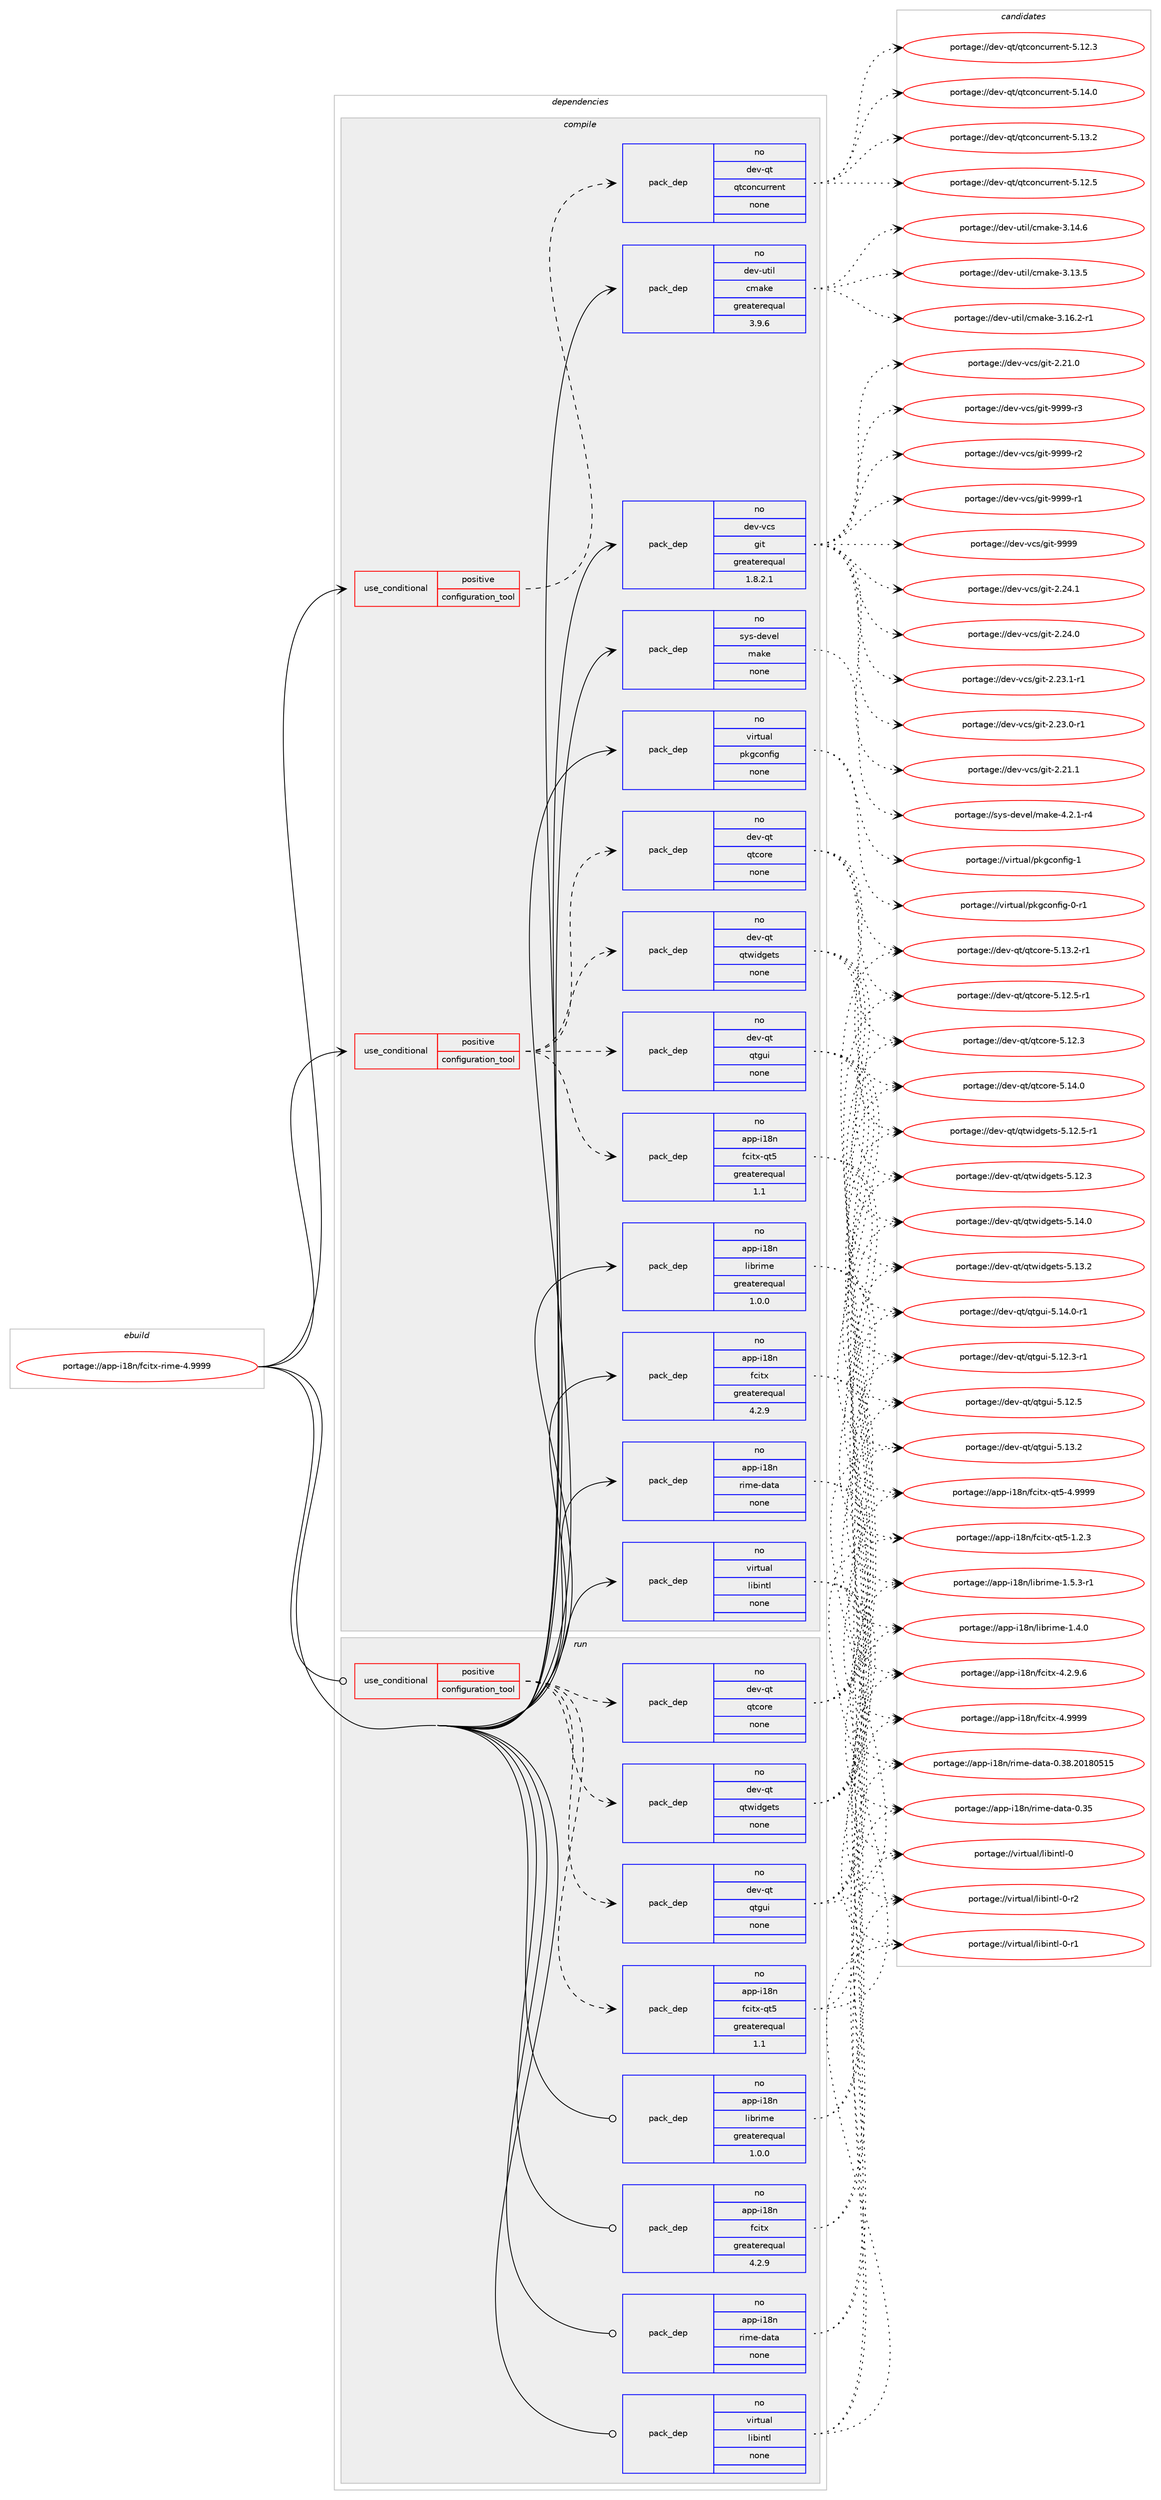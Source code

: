 digraph prolog {

# *************
# Graph options
# *************

newrank=true;
concentrate=true;
compound=true;
graph [rankdir=LR,fontname=Helvetica,fontsize=10,ranksep=1.5];#, ranksep=2.5, nodesep=0.2];
edge  [arrowhead=vee];
node  [fontname=Helvetica,fontsize=10];

# **********
# The ebuild
# **********

subgraph cluster_leftcol {
color=gray;
rank=same;
label=<<i>ebuild</i>>;
id [label="portage://app-i18n/fcitx-rime-4.9999", color=red, width=4, href="../app-i18n/fcitx-rime-4.9999.svg"];
}

# ****************
# The dependencies
# ****************

subgraph cluster_midcol {
color=gray;
label=<<i>dependencies</i>>;
subgraph cluster_compile {
fillcolor="#eeeeee";
style=filled;
label=<<i>compile</i>>;
subgraph cond144999 {
dependency618977 [label=<<TABLE BORDER="0" CELLBORDER="1" CELLSPACING="0" CELLPADDING="4"><TR><TD ROWSPAN="3" CELLPADDING="10">use_conditional</TD></TR><TR><TD>positive</TD></TR><TR><TD>configuration_tool</TD></TR></TABLE>>, shape=none, color=red];
subgraph pack465672 {
dependency618978 [label=<<TABLE BORDER="0" CELLBORDER="1" CELLSPACING="0" CELLPADDING="4" WIDTH="220"><TR><TD ROWSPAN="6" CELLPADDING="30">pack_dep</TD></TR><TR><TD WIDTH="110">no</TD></TR><TR><TD>app-i18n</TD></TR><TR><TD>fcitx-qt5</TD></TR><TR><TD>greaterequal</TD></TR><TR><TD>1.1</TD></TR></TABLE>>, shape=none, color=blue];
}
dependency618977:e -> dependency618978:w [weight=20,style="dashed",arrowhead="vee"];
subgraph pack465673 {
dependency618979 [label=<<TABLE BORDER="0" CELLBORDER="1" CELLSPACING="0" CELLPADDING="4" WIDTH="220"><TR><TD ROWSPAN="6" CELLPADDING="30">pack_dep</TD></TR><TR><TD WIDTH="110">no</TD></TR><TR><TD>dev-qt</TD></TR><TR><TD>qtcore</TD></TR><TR><TD>none</TD></TR><TR><TD></TD></TR></TABLE>>, shape=none, color=blue];
}
dependency618977:e -> dependency618979:w [weight=20,style="dashed",arrowhead="vee"];
subgraph pack465674 {
dependency618980 [label=<<TABLE BORDER="0" CELLBORDER="1" CELLSPACING="0" CELLPADDING="4" WIDTH="220"><TR><TD ROWSPAN="6" CELLPADDING="30">pack_dep</TD></TR><TR><TD WIDTH="110">no</TD></TR><TR><TD>dev-qt</TD></TR><TR><TD>qtgui</TD></TR><TR><TD>none</TD></TR><TR><TD></TD></TR></TABLE>>, shape=none, color=blue];
}
dependency618977:e -> dependency618980:w [weight=20,style="dashed",arrowhead="vee"];
subgraph pack465675 {
dependency618981 [label=<<TABLE BORDER="0" CELLBORDER="1" CELLSPACING="0" CELLPADDING="4" WIDTH="220"><TR><TD ROWSPAN="6" CELLPADDING="30">pack_dep</TD></TR><TR><TD WIDTH="110">no</TD></TR><TR><TD>dev-qt</TD></TR><TR><TD>qtwidgets</TD></TR><TR><TD>none</TD></TR><TR><TD></TD></TR></TABLE>>, shape=none, color=blue];
}
dependency618977:e -> dependency618981:w [weight=20,style="dashed",arrowhead="vee"];
}
id:e -> dependency618977:w [weight=20,style="solid",arrowhead="vee"];
subgraph cond145000 {
dependency618982 [label=<<TABLE BORDER="0" CELLBORDER="1" CELLSPACING="0" CELLPADDING="4"><TR><TD ROWSPAN="3" CELLPADDING="10">use_conditional</TD></TR><TR><TD>positive</TD></TR><TR><TD>configuration_tool</TD></TR></TABLE>>, shape=none, color=red];
subgraph pack465676 {
dependency618983 [label=<<TABLE BORDER="0" CELLBORDER="1" CELLSPACING="0" CELLPADDING="4" WIDTH="220"><TR><TD ROWSPAN="6" CELLPADDING="30">pack_dep</TD></TR><TR><TD WIDTH="110">no</TD></TR><TR><TD>dev-qt</TD></TR><TR><TD>qtconcurrent</TD></TR><TR><TD>none</TD></TR><TR><TD></TD></TR></TABLE>>, shape=none, color=blue];
}
dependency618982:e -> dependency618983:w [weight=20,style="dashed",arrowhead="vee"];
}
id:e -> dependency618982:w [weight=20,style="solid",arrowhead="vee"];
subgraph pack465677 {
dependency618984 [label=<<TABLE BORDER="0" CELLBORDER="1" CELLSPACING="0" CELLPADDING="4" WIDTH="220"><TR><TD ROWSPAN="6" CELLPADDING="30">pack_dep</TD></TR><TR><TD WIDTH="110">no</TD></TR><TR><TD>app-i18n</TD></TR><TR><TD>fcitx</TD></TR><TR><TD>greaterequal</TD></TR><TR><TD>4.2.9</TD></TR></TABLE>>, shape=none, color=blue];
}
id:e -> dependency618984:w [weight=20,style="solid",arrowhead="vee"];
subgraph pack465678 {
dependency618985 [label=<<TABLE BORDER="0" CELLBORDER="1" CELLSPACING="0" CELLPADDING="4" WIDTH="220"><TR><TD ROWSPAN="6" CELLPADDING="30">pack_dep</TD></TR><TR><TD WIDTH="110">no</TD></TR><TR><TD>app-i18n</TD></TR><TR><TD>librime</TD></TR><TR><TD>greaterequal</TD></TR><TR><TD>1.0.0</TD></TR></TABLE>>, shape=none, color=blue];
}
id:e -> dependency618985:w [weight=20,style="solid",arrowhead="vee"];
subgraph pack465679 {
dependency618986 [label=<<TABLE BORDER="0" CELLBORDER="1" CELLSPACING="0" CELLPADDING="4" WIDTH="220"><TR><TD ROWSPAN="6" CELLPADDING="30">pack_dep</TD></TR><TR><TD WIDTH="110">no</TD></TR><TR><TD>app-i18n</TD></TR><TR><TD>rime-data</TD></TR><TR><TD>none</TD></TR><TR><TD></TD></TR></TABLE>>, shape=none, color=blue];
}
id:e -> dependency618986:w [weight=20,style="solid",arrowhead="vee"];
subgraph pack465680 {
dependency618987 [label=<<TABLE BORDER="0" CELLBORDER="1" CELLSPACING="0" CELLPADDING="4" WIDTH="220"><TR><TD ROWSPAN="6" CELLPADDING="30">pack_dep</TD></TR><TR><TD WIDTH="110">no</TD></TR><TR><TD>dev-util</TD></TR><TR><TD>cmake</TD></TR><TR><TD>greaterequal</TD></TR><TR><TD>3.9.6</TD></TR></TABLE>>, shape=none, color=blue];
}
id:e -> dependency618987:w [weight=20,style="solid",arrowhead="vee"];
subgraph pack465681 {
dependency618988 [label=<<TABLE BORDER="0" CELLBORDER="1" CELLSPACING="0" CELLPADDING="4" WIDTH="220"><TR><TD ROWSPAN="6" CELLPADDING="30">pack_dep</TD></TR><TR><TD WIDTH="110">no</TD></TR><TR><TD>dev-vcs</TD></TR><TR><TD>git</TD></TR><TR><TD>greaterequal</TD></TR><TR><TD>1.8.2.1</TD></TR></TABLE>>, shape=none, color=blue];
}
id:e -> dependency618988:w [weight=20,style="solid",arrowhead="vee"];
subgraph pack465682 {
dependency618989 [label=<<TABLE BORDER="0" CELLBORDER="1" CELLSPACING="0" CELLPADDING="4" WIDTH="220"><TR><TD ROWSPAN="6" CELLPADDING="30">pack_dep</TD></TR><TR><TD WIDTH="110">no</TD></TR><TR><TD>sys-devel</TD></TR><TR><TD>make</TD></TR><TR><TD>none</TD></TR><TR><TD></TD></TR></TABLE>>, shape=none, color=blue];
}
id:e -> dependency618989:w [weight=20,style="solid",arrowhead="vee"];
subgraph pack465683 {
dependency618990 [label=<<TABLE BORDER="0" CELLBORDER="1" CELLSPACING="0" CELLPADDING="4" WIDTH="220"><TR><TD ROWSPAN="6" CELLPADDING="30">pack_dep</TD></TR><TR><TD WIDTH="110">no</TD></TR><TR><TD>virtual</TD></TR><TR><TD>libintl</TD></TR><TR><TD>none</TD></TR><TR><TD></TD></TR></TABLE>>, shape=none, color=blue];
}
id:e -> dependency618990:w [weight=20,style="solid",arrowhead="vee"];
subgraph pack465684 {
dependency618991 [label=<<TABLE BORDER="0" CELLBORDER="1" CELLSPACING="0" CELLPADDING="4" WIDTH="220"><TR><TD ROWSPAN="6" CELLPADDING="30">pack_dep</TD></TR><TR><TD WIDTH="110">no</TD></TR><TR><TD>virtual</TD></TR><TR><TD>pkgconfig</TD></TR><TR><TD>none</TD></TR><TR><TD></TD></TR></TABLE>>, shape=none, color=blue];
}
id:e -> dependency618991:w [weight=20,style="solid",arrowhead="vee"];
}
subgraph cluster_compileandrun {
fillcolor="#eeeeee";
style=filled;
label=<<i>compile and run</i>>;
}
subgraph cluster_run {
fillcolor="#eeeeee";
style=filled;
label=<<i>run</i>>;
subgraph cond145001 {
dependency618992 [label=<<TABLE BORDER="0" CELLBORDER="1" CELLSPACING="0" CELLPADDING="4"><TR><TD ROWSPAN="3" CELLPADDING="10">use_conditional</TD></TR><TR><TD>positive</TD></TR><TR><TD>configuration_tool</TD></TR></TABLE>>, shape=none, color=red];
subgraph pack465685 {
dependency618993 [label=<<TABLE BORDER="0" CELLBORDER="1" CELLSPACING="0" CELLPADDING="4" WIDTH="220"><TR><TD ROWSPAN="6" CELLPADDING="30">pack_dep</TD></TR><TR><TD WIDTH="110">no</TD></TR><TR><TD>app-i18n</TD></TR><TR><TD>fcitx-qt5</TD></TR><TR><TD>greaterequal</TD></TR><TR><TD>1.1</TD></TR></TABLE>>, shape=none, color=blue];
}
dependency618992:e -> dependency618993:w [weight=20,style="dashed",arrowhead="vee"];
subgraph pack465686 {
dependency618994 [label=<<TABLE BORDER="0" CELLBORDER="1" CELLSPACING="0" CELLPADDING="4" WIDTH="220"><TR><TD ROWSPAN="6" CELLPADDING="30">pack_dep</TD></TR><TR><TD WIDTH="110">no</TD></TR><TR><TD>dev-qt</TD></TR><TR><TD>qtcore</TD></TR><TR><TD>none</TD></TR><TR><TD></TD></TR></TABLE>>, shape=none, color=blue];
}
dependency618992:e -> dependency618994:w [weight=20,style="dashed",arrowhead="vee"];
subgraph pack465687 {
dependency618995 [label=<<TABLE BORDER="0" CELLBORDER="1" CELLSPACING="0" CELLPADDING="4" WIDTH="220"><TR><TD ROWSPAN="6" CELLPADDING="30">pack_dep</TD></TR><TR><TD WIDTH="110">no</TD></TR><TR><TD>dev-qt</TD></TR><TR><TD>qtgui</TD></TR><TR><TD>none</TD></TR><TR><TD></TD></TR></TABLE>>, shape=none, color=blue];
}
dependency618992:e -> dependency618995:w [weight=20,style="dashed",arrowhead="vee"];
subgraph pack465688 {
dependency618996 [label=<<TABLE BORDER="0" CELLBORDER="1" CELLSPACING="0" CELLPADDING="4" WIDTH="220"><TR><TD ROWSPAN="6" CELLPADDING="30">pack_dep</TD></TR><TR><TD WIDTH="110">no</TD></TR><TR><TD>dev-qt</TD></TR><TR><TD>qtwidgets</TD></TR><TR><TD>none</TD></TR><TR><TD></TD></TR></TABLE>>, shape=none, color=blue];
}
dependency618992:e -> dependency618996:w [weight=20,style="dashed",arrowhead="vee"];
}
id:e -> dependency618992:w [weight=20,style="solid",arrowhead="odot"];
subgraph pack465689 {
dependency618997 [label=<<TABLE BORDER="0" CELLBORDER="1" CELLSPACING="0" CELLPADDING="4" WIDTH="220"><TR><TD ROWSPAN="6" CELLPADDING="30">pack_dep</TD></TR><TR><TD WIDTH="110">no</TD></TR><TR><TD>app-i18n</TD></TR><TR><TD>fcitx</TD></TR><TR><TD>greaterequal</TD></TR><TR><TD>4.2.9</TD></TR></TABLE>>, shape=none, color=blue];
}
id:e -> dependency618997:w [weight=20,style="solid",arrowhead="odot"];
subgraph pack465690 {
dependency618998 [label=<<TABLE BORDER="0" CELLBORDER="1" CELLSPACING="0" CELLPADDING="4" WIDTH="220"><TR><TD ROWSPAN="6" CELLPADDING="30">pack_dep</TD></TR><TR><TD WIDTH="110">no</TD></TR><TR><TD>app-i18n</TD></TR><TR><TD>librime</TD></TR><TR><TD>greaterequal</TD></TR><TR><TD>1.0.0</TD></TR></TABLE>>, shape=none, color=blue];
}
id:e -> dependency618998:w [weight=20,style="solid",arrowhead="odot"];
subgraph pack465691 {
dependency618999 [label=<<TABLE BORDER="0" CELLBORDER="1" CELLSPACING="0" CELLPADDING="4" WIDTH="220"><TR><TD ROWSPAN="6" CELLPADDING="30">pack_dep</TD></TR><TR><TD WIDTH="110">no</TD></TR><TR><TD>app-i18n</TD></TR><TR><TD>rime-data</TD></TR><TR><TD>none</TD></TR><TR><TD></TD></TR></TABLE>>, shape=none, color=blue];
}
id:e -> dependency618999:w [weight=20,style="solid",arrowhead="odot"];
subgraph pack465692 {
dependency619000 [label=<<TABLE BORDER="0" CELLBORDER="1" CELLSPACING="0" CELLPADDING="4" WIDTH="220"><TR><TD ROWSPAN="6" CELLPADDING="30">pack_dep</TD></TR><TR><TD WIDTH="110">no</TD></TR><TR><TD>virtual</TD></TR><TR><TD>libintl</TD></TR><TR><TD>none</TD></TR><TR><TD></TD></TR></TABLE>>, shape=none, color=blue];
}
id:e -> dependency619000:w [weight=20,style="solid",arrowhead="odot"];
}
}

# **************
# The candidates
# **************

subgraph cluster_choices {
rank=same;
color=gray;
label=<<i>candidates</i>>;

subgraph choice465672 {
color=black;
nodesep=1;
choice971121124510549561104710299105116120451131165345524657575757 [label="portage://app-i18n/fcitx-qt5-4.9999", color=red, width=4,href="../app-i18n/fcitx-qt5-4.9999.svg"];
choice9711211245105495611047102991051161204511311653454946504651 [label="portage://app-i18n/fcitx-qt5-1.2.3", color=red, width=4,href="../app-i18n/fcitx-qt5-1.2.3.svg"];
dependency618978:e -> choice971121124510549561104710299105116120451131165345524657575757:w [style=dotted,weight="100"];
dependency618978:e -> choice9711211245105495611047102991051161204511311653454946504651:w [style=dotted,weight="100"];
}
subgraph choice465673 {
color=black;
nodesep=1;
choice10010111845113116471131169911111410145534649524648 [label="portage://dev-qt/qtcore-5.14.0", color=red, width=4,href="../dev-qt/qtcore-5.14.0.svg"];
choice100101118451131164711311699111114101455346495146504511449 [label="portage://dev-qt/qtcore-5.13.2-r1", color=red, width=4,href="../dev-qt/qtcore-5.13.2-r1.svg"];
choice100101118451131164711311699111114101455346495046534511449 [label="portage://dev-qt/qtcore-5.12.5-r1", color=red, width=4,href="../dev-qt/qtcore-5.12.5-r1.svg"];
choice10010111845113116471131169911111410145534649504651 [label="portage://dev-qt/qtcore-5.12.3", color=red, width=4,href="../dev-qt/qtcore-5.12.3.svg"];
dependency618979:e -> choice10010111845113116471131169911111410145534649524648:w [style=dotted,weight="100"];
dependency618979:e -> choice100101118451131164711311699111114101455346495146504511449:w [style=dotted,weight="100"];
dependency618979:e -> choice100101118451131164711311699111114101455346495046534511449:w [style=dotted,weight="100"];
dependency618979:e -> choice10010111845113116471131169911111410145534649504651:w [style=dotted,weight="100"];
}
subgraph choice465674 {
color=black;
nodesep=1;
choice1001011184511311647113116103117105455346495246484511449 [label="portage://dev-qt/qtgui-5.14.0-r1", color=red, width=4,href="../dev-qt/qtgui-5.14.0-r1.svg"];
choice100101118451131164711311610311710545534649514650 [label="portage://dev-qt/qtgui-5.13.2", color=red, width=4,href="../dev-qt/qtgui-5.13.2.svg"];
choice100101118451131164711311610311710545534649504653 [label="portage://dev-qt/qtgui-5.12.5", color=red, width=4,href="../dev-qt/qtgui-5.12.5.svg"];
choice1001011184511311647113116103117105455346495046514511449 [label="portage://dev-qt/qtgui-5.12.3-r1", color=red, width=4,href="../dev-qt/qtgui-5.12.3-r1.svg"];
dependency618980:e -> choice1001011184511311647113116103117105455346495246484511449:w [style=dotted,weight="100"];
dependency618980:e -> choice100101118451131164711311610311710545534649514650:w [style=dotted,weight="100"];
dependency618980:e -> choice100101118451131164711311610311710545534649504653:w [style=dotted,weight="100"];
dependency618980:e -> choice1001011184511311647113116103117105455346495046514511449:w [style=dotted,weight="100"];
}
subgraph choice465675 {
color=black;
nodesep=1;
choice100101118451131164711311611910510010310111611545534649524648 [label="portage://dev-qt/qtwidgets-5.14.0", color=red, width=4,href="../dev-qt/qtwidgets-5.14.0.svg"];
choice100101118451131164711311611910510010310111611545534649514650 [label="portage://dev-qt/qtwidgets-5.13.2", color=red, width=4,href="../dev-qt/qtwidgets-5.13.2.svg"];
choice1001011184511311647113116119105100103101116115455346495046534511449 [label="portage://dev-qt/qtwidgets-5.12.5-r1", color=red, width=4,href="../dev-qt/qtwidgets-5.12.5-r1.svg"];
choice100101118451131164711311611910510010310111611545534649504651 [label="portage://dev-qt/qtwidgets-5.12.3", color=red, width=4,href="../dev-qt/qtwidgets-5.12.3.svg"];
dependency618981:e -> choice100101118451131164711311611910510010310111611545534649524648:w [style=dotted,weight="100"];
dependency618981:e -> choice100101118451131164711311611910510010310111611545534649514650:w [style=dotted,weight="100"];
dependency618981:e -> choice1001011184511311647113116119105100103101116115455346495046534511449:w [style=dotted,weight="100"];
dependency618981:e -> choice100101118451131164711311611910510010310111611545534649504651:w [style=dotted,weight="100"];
}
subgraph choice465676 {
color=black;
nodesep=1;
choice1001011184511311647113116991111109911711411410111011645534649524648 [label="portage://dev-qt/qtconcurrent-5.14.0", color=red, width=4,href="../dev-qt/qtconcurrent-5.14.0.svg"];
choice1001011184511311647113116991111109911711411410111011645534649514650 [label="portage://dev-qt/qtconcurrent-5.13.2", color=red, width=4,href="../dev-qt/qtconcurrent-5.13.2.svg"];
choice1001011184511311647113116991111109911711411410111011645534649504653 [label="portage://dev-qt/qtconcurrent-5.12.5", color=red, width=4,href="../dev-qt/qtconcurrent-5.12.5.svg"];
choice1001011184511311647113116991111109911711411410111011645534649504651 [label="portage://dev-qt/qtconcurrent-5.12.3", color=red, width=4,href="../dev-qt/qtconcurrent-5.12.3.svg"];
dependency618983:e -> choice1001011184511311647113116991111109911711411410111011645534649524648:w [style=dotted,weight="100"];
dependency618983:e -> choice1001011184511311647113116991111109911711411410111011645534649514650:w [style=dotted,weight="100"];
dependency618983:e -> choice1001011184511311647113116991111109911711411410111011645534649504653:w [style=dotted,weight="100"];
dependency618983:e -> choice1001011184511311647113116991111109911711411410111011645534649504651:w [style=dotted,weight="100"];
}
subgraph choice465677 {
color=black;
nodesep=1;
choice97112112451054956110471029910511612045524657575757 [label="portage://app-i18n/fcitx-4.9999", color=red, width=4,href="../app-i18n/fcitx-4.9999.svg"];
choice9711211245105495611047102991051161204552465046574654 [label="portage://app-i18n/fcitx-4.2.9.6", color=red, width=4,href="../app-i18n/fcitx-4.2.9.6.svg"];
dependency618984:e -> choice97112112451054956110471029910511612045524657575757:w [style=dotted,weight="100"];
dependency618984:e -> choice9711211245105495611047102991051161204552465046574654:w [style=dotted,weight="100"];
}
subgraph choice465678 {
color=black;
nodesep=1;
choice9711211245105495611047108105981141051091014549465346514511449 [label="portage://app-i18n/librime-1.5.3-r1", color=red, width=4,href="../app-i18n/librime-1.5.3-r1.svg"];
choice971121124510549561104710810598114105109101454946524648 [label="portage://app-i18n/librime-1.4.0", color=red, width=4,href="../app-i18n/librime-1.4.0.svg"];
dependency618985:e -> choice9711211245105495611047108105981141051091014549465346514511449:w [style=dotted,weight="100"];
dependency618985:e -> choice971121124510549561104710810598114105109101454946524648:w [style=dotted,weight="100"];
}
subgraph choice465679 {
color=black;
nodesep=1;
choice97112112451054956110471141051091014510097116974548465156465048495648534953 [label="portage://app-i18n/rime-data-0.38.20180515", color=red, width=4,href="../app-i18n/rime-data-0.38.20180515.svg"];
choice97112112451054956110471141051091014510097116974548465153 [label="portage://app-i18n/rime-data-0.35", color=red, width=4,href="../app-i18n/rime-data-0.35.svg"];
dependency618986:e -> choice97112112451054956110471141051091014510097116974548465156465048495648534953:w [style=dotted,weight="100"];
dependency618986:e -> choice97112112451054956110471141051091014510097116974548465153:w [style=dotted,weight="100"];
}
subgraph choice465680 {
color=black;
nodesep=1;
choice10010111845117116105108479910997107101455146495446504511449 [label="portage://dev-util/cmake-3.16.2-r1", color=red, width=4,href="../dev-util/cmake-3.16.2-r1.svg"];
choice1001011184511711610510847991099710710145514649524654 [label="portage://dev-util/cmake-3.14.6", color=red, width=4,href="../dev-util/cmake-3.14.6.svg"];
choice1001011184511711610510847991099710710145514649514653 [label="portage://dev-util/cmake-3.13.5", color=red, width=4,href="../dev-util/cmake-3.13.5.svg"];
dependency618987:e -> choice10010111845117116105108479910997107101455146495446504511449:w [style=dotted,weight="100"];
dependency618987:e -> choice1001011184511711610510847991099710710145514649524654:w [style=dotted,weight="100"];
dependency618987:e -> choice1001011184511711610510847991099710710145514649514653:w [style=dotted,weight="100"];
}
subgraph choice465681 {
color=black;
nodesep=1;
choice10010111845118991154710310511645575757574511451 [label="portage://dev-vcs/git-9999-r3", color=red, width=4,href="../dev-vcs/git-9999-r3.svg"];
choice10010111845118991154710310511645575757574511450 [label="portage://dev-vcs/git-9999-r2", color=red, width=4,href="../dev-vcs/git-9999-r2.svg"];
choice10010111845118991154710310511645575757574511449 [label="portage://dev-vcs/git-9999-r1", color=red, width=4,href="../dev-vcs/git-9999-r1.svg"];
choice1001011184511899115471031051164557575757 [label="portage://dev-vcs/git-9999", color=red, width=4,href="../dev-vcs/git-9999.svg"];
choice10010111845118991154710310511645504650524649 [label="portage://dev-vcs/git-2.24.1", color=red, width=4,href="../dev-vcs/git-2.24.1.svg"];
choice10010111845118991154710310511645504650524648 [label="portage://dev-vcs/git-2.24.0", color=red, width=4,href="../dev-vcs/git-2.24.0.svg"];
choice100101118451189911547103105116455046505146494511449 [label="portage://dev-vcs/git-2.23.1-r1", color=red, width=4,href="../dev-vcs/git-2.23.1-r1.svg"];
choice100101118451189911547103105116455046505146484511449 [label="portage://dev-vcs/git-2.23.0-r1", color=red, width=4,href="../dev-vcs/git-2.23.0-r1.svg"];
choice10010111845118991154710310511645504650494649 [label="portage://dev-vcs/git-2.21.1", color=red, width=4,href="../dev-vcs/git-2.21.1.svg"];
choice10010111845118991154710310511645504650494648 [label="portage://dev-vcs/git-2.21.0", color=red, width=4,href="../dev-vcs/git-2.21.0.svg"];
dependency618988:e -> choice10010111845118991154710310511645575757574511451:w [style=dotted,weight="100"];
dependency618988:e -> choice10010111845118991154710310511645575757574511450:w [style=dotted,weight="100"];
dependency618988:e -> choice10010111845118991154710310511645575757574511449:w [style=dotted,weight="100"];
dependency618988:e -> choice1001011184511899115471031051164557575757:w [style=dotted,weight="100"];
dependency618988:e -> choice10010111845118991154710310511645504650524649:w [style=dotted,weight="100"];
dependency618988:e -> choice10010111845118991154710310511645504650524648:w [style=dotted,weight="100"];
dependency618988:e -> choice100101118451189911547103105116455046505146494511449:w [style=dotted,weight="100"];
dependency618988:e -> choice100101118451189911547103105116455046505146484511449:w [style=dotted,weight="100"];
dependency618988:e -> choice10010111845118991154710310511645504650494649:w [style=dotted,weight="100"];
dependency618988:e -> choice10010111845118991154710310511645504650494648:w [style=dotted,weight="100"];
}
subgraph choice465682 {
color=black;
nodesep=1;
choice1151211154510010111810110847109971071014552465046494511452 [label="portage://sys-devel/make-4.2.1-r4", color=red, width=4,href="../sys-devel/make-4.2.1-r4.svg"];
dependency618989:e -> choice1151211154510010111810110847109971071014552465046494511452:w [style=dotted,weight="100"];
}
subgraph choice465683 {
color=black;
nodesep=1;
choice11810511411611797108471081059810511011610845484511450 [label="portage://virtual/libintl-0-r2", color=red, width=4,href="../virtual/libintl-0-r2.svg"];
choice11810511411611797108471081059810511011610845484511449 [label="portage://virtual/libintl-0-r1", color=red, width=4,href="../virtual/libintl-0-r1.svg"];
choice1181051141161179710847108105981051101161084548 [label="portage://virtual/libintl-0", color=red, width=4,href="../virtual/libintl-0.svg"];
dependency618990:e -> choice11810511411611797108471081059810511011610845484511450:w [style=dotted,weight="100"];
dependency618990:e -> choice11810511411611797108471081059810511011610845484511449:w [style=dotted,weight="100"];
dependency618990:e -> choice1181051141161179710847108105981051101161084548:w [style=dotted,weight="100"];
}
subgraph choice465684 {
color=black;
nodesep=1;
choice1181051141161179710847112107103991111101021051034549 [label="portage://virtual/pkgconfig-1", color=red, width=4,href="../virtual/pkgconfig-1.svg"];
choice11810511411611797108471121071039911111010210510345484511449 [label="portage://virtual/pkgconfig-0-r1", color=red, width=4,href="../virtual/pkgconfig-0-r1.svg"];
dependency618991:e -> choice1181051141161179710847112107103991111101021051034549:w [style=dotted,weight="100"];
dependency618991:e -> choice11810511411611797108471121071039911111010210510345484511449:w [style=dotted,weight="100"];
}
subgraph choice465685 {
color=black;
nodesep=1;
choice971121124510549561104710299105116120451131165345524657575757 [label="portage://app-i18n/fcitx-qt5-4.9999", color=red, width=4,href="../app-i18n/fcitx-qt5-4.9999.svg"];
choice9711211245105495611047102991051161204511311653454946504651 [label="portage://app-i18n/fcitx-qt5-1.2.3", color=red, width=4,href="../app-i18n/fcitx-qt5-1.2.3.svg"];
dependency618993:e -> choice971121124510549561104710299105116120451131165345524657575757:w [style=dotted,weight="100"];
dependency618993:e -> choice9711211245105495611047102991051161204511311653454946504651:w [style=dotted,weight="100"];
}
subgraph choice465686 {
color=black;
nodesep=1;
choice10010111845113116471131169911111410145534649524648 [label="portage://dev-qt/qtcore-5.14.0", color=red, width=4,href="../dev-qt/qtcore-5.14.0.svg"];
choice100101118451131164711311699111114101455346495146504511449 [label="portage://dev-qt/qtcore-5.13.2-r1", color=red, width=4,href="../dev-qt/qtcore-5.13.2-r1.svg"];
choice100101118451131164711311699111114101455346495046534511449 [label="portage://dev-qt/qtcore-5.12.5-r1", color=red, width=4,href="../dev-qt/qtcore-5.12.5-r1.svg"];
choice10010111845113116471131169911111410145534649504651 [label="portage://dev-qt/qtcore-5.12.3", color=red, width=4,href="../dev-qt/qtcore-5.12.3.svg"];
dependency618994:e -> choice10010111845113116471131169911111410145534649524648:w [style=dotted,weight="100"];
dependency618994:e -> choice100101118451131164711311699111114101455346495146504511449:w [style=dotted,weight="100"];
dependency618994:e -> choice100101118451131164711311699111114101455346495046534511449:w [style=dotted,weight="100"];
dependency618994:e -> choice10010111845113116471131169911111410145534649504651:w [style=dotted,weight="100"];
}
subgraph choice465687 {
color=black;
nodesep=1;
choice1001011184511311647113116103117105455346495246484511449 [label="portage://dev-qt/qtgui-5.14.0-r1", color=red, width=4,href="../dev-qt/qtgui-5.14.0-r1.svg"];
choice100101118451131164711311610311710545534649514650 [label="portage://dev-qt/qtgui-5.13.2", color=red, width=4,href="../dev-qt/qtgui-5.13.2.svg"];
choice100101118451131164711311610311710545534649504653 [label="portage://dev-qt/qtgui-5.12.5", color=red, width=4,href="../dev-qt/qtgui-5.12.5.svg"];
choice1001011184511311647113116103117105455346495046514511449 [label="portage://dev-qt/qtgui-5.12.3-r1", color=red, width=4,href="../dev-qt/qtgui-5.12.3-r1.svg"];
dependency618995:e -> choice1001011184511311647113116103117105455346495246484511449:w [style=dotted,weight="100"];
dependency618995:e -> choice100101118451131164711311610311710545534649514650:w [style=dotted,weight="100"];
dependency618995:e -> choice100101118451131164711311610311710545534649504653:w [style=dotted,weight="100"];
dependency618995:e -> choice1001011184511311647113116103117105455346495046514511449:w [style=dotted,weight="100"];
}
subgraph choice465688 {
color=black;
nodesep=1;
choice100101118451131164711311611910510010310111611545534649524648 [label="portage://dev-qt/qtwidgets-5.14.0", color=red, width=4,href="../dev-qt/qtwidgets-5.14.0.svg"];
choice100101118451131164711311611910510010310111611545534649514650 [label="portage://dev-qt/qtwidgets-5.13.2", color=red, width=4,href="../dev-qt/qtwidgets-5.13.2.svg"];
choice1001011184511311647113116119105100103101116115455346495046534511449 [label="portage://dev-qt/qtwidgets-5.12.5-r1", color=red, width=4,href="../dev-qt/qtwidgets-5.12.5-r1.svg"];
choice100101118451131164711311611910510010310111611545534649504651 [label="portage://dev-qt/qtwidgets-5.12.3", color=red, width=4,href="../dev-qt/qtwidgets-5.12.3.svg"];
dependency618996:e -> choice100101118451131164711311611910510010310111611545534649524648:w [style=dotted,weight="100"];
dependency618996:e -> choice100101118451131164711311611910510010310111611545534649514650:w [style=dotted,weight="100"];
dependency618996:e -> choice1001011184511311647113116119105100103101116115455346495046534511449:w [style=dotted,weight="100"];
dependency618996:e -> choice100101118451131164711311611910510010310111611545534649504651:w [style=dotted,weight="100"];
}
subgraph choice465689 {
color=black;
nodesep=1;
choice97112112451054956110471029910511612045524657575757 [label="portage://app-i18n/fcitx-4.9999", color=red, width=4,href="../app-i18n/fcitx-4.9999.svg"];
choice9711211245105495611047102991051161204552465046574654 [label="portage://app-i18n/fcitx-4.2.9.6", color=red, width=4,href="../app-i18n/fcitx-4.2.9.6.svg"];
dependency618997:e -> choice97112112451054956110471029910511612045524657575757:w [style=dotted,weight="100"];
dependency618997:e -> choice9711211245105495611047102991051161204552465046574654:w [style=dotted,weight="100"];
}
subgraph choice465690 {
color=black;
nodesep=1;
choice9711211245105495611047108105981141051091014549465346514511449 [label="portage://app-i18n/librime-1.5.3-r1", color=red, width=4,href="../app-i18n/librime-1.5.3-r1.svg"];
choice971121124510549561104710810598114105109101454946524648 [label="portage://app-i18n/librime-1.4.0", color=red, width=4,href="../app-i18n/librime-1.4.0.svg"];
dependency618998:e -> choice9711211245105495611047108105981141051091014549465346514511449:w [style=dotted,weight="100"];
dependency618998:e -> choice971121124510549561104710810598114105109101454946524648:w [style=dotted,weight="100"];
}
subgraph choice465691 {
color=black;
nodesep=1;
choice97112112451054956110471141051091014510097116974548465156465048495648534953 [label="portage://app-i18n/rime-data-0.38.20180515", color=red, width=4,href="../app-i18n/rime-data-0.38.20180515.svg"];
choice97112112451054956110471141051091014510097116974548465153 [label="portage://app-i18n/rime-data-0.35", color=red, width=4,href="../app-i18n/rime-data-0.35.svg"];
dependency618999:e -> choice97112112451054956110471141051091014510097116974548465156465048495648534953:w [style=dotted,weight="100"];
dependency618999:e -> choice97112112451054956110471141051091014510097116974548465153:w [style=dotted,weight="100"];
}
subgraph choice465692 {
color=black;
nodesep=1;
choice11810511411611797108471081059810511011610845484511450 [label="portage://virtual/libintl-0-r2", color=red, width=4,href="../virtual/libintl-0-r2.svg"];
choice11810511411611797108471081059810511011610845484511449 [label="portage://virtual/libintl-0-r1", color=red, width=4,href="../virtual/libintl-0-r1.svg"];
choice1181051141161179710847108105981051101161084548 [label="portage://virtual/libintl-0", color=red, width=4,href="../virtual/libintl-0.svg"];
dependency619000:e -> choice11810511411611797108471081059810511011610845484511450:w [style=dotted,weight="100"];
dependency619000:e -> choice11810511411611797108471081059810511011610845484511449:w [style=dotted,weight="100"];
dependency619000:e -> choice1181051141161179710847108105981051101161084548:w [style=dotted,weight="100"];
}
}

}
